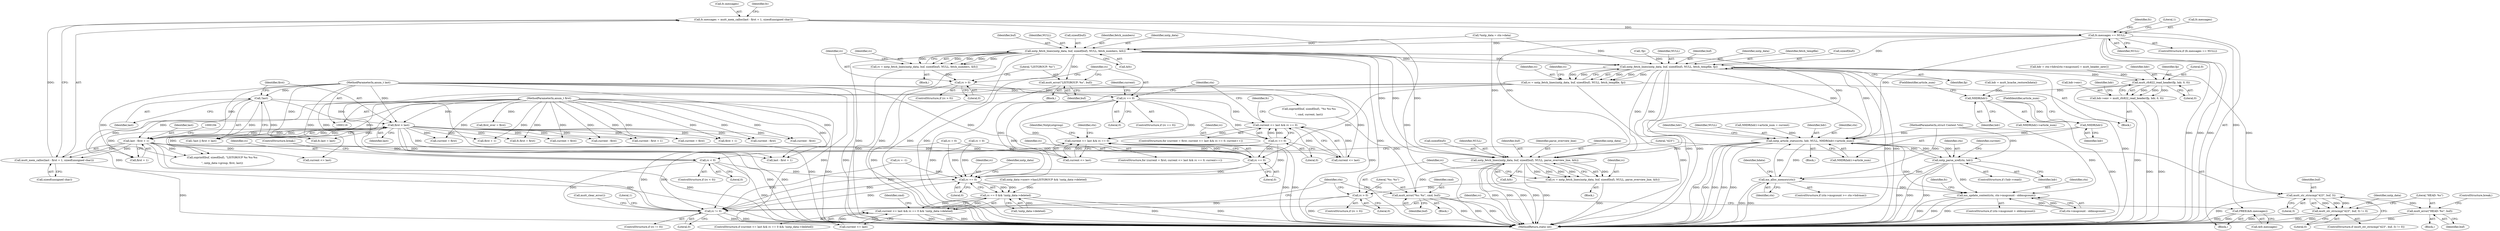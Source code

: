 digraph "0_neomutt_9e927affe3a021175f354af5fa01d22657c20585@API" {
"1000183" [label="(Call,fc.messages = mutt_mem_calloc(last - first + 1, sizeof(unsigned char)))"];
"1000187" [label="(Call,mutt_mem_calloc(last - first + 1, sizeof(unsigned char)))"];
"1000188" [label="(Call,last - first + 1)"];
"1000120" [label="(MethodParameterIn,anum_t last)"];
"1000156" [label="(Call,!last)"];
"1000158" [label="(Call,first > last)"];
"1000119" [label="(MethodParameterIn,anum_t first)"];
"1000196" [label="(Call,fc.messages == NULL)"];
"1000258" [label="(Call,nntp_fetch_lines(nntp_data, buf, sizeof(buf), NULL, fetch_numbers, &fc))"];
"1000256" [label="(Call,rc = nntp_fetch_lines(nntp_data, buf, sizeof(buf), NULL, fetch_numbers, &fc))"];
"1000268" [label="(Call,rc > 0)"];
"1000276" [label="(Call,rc == 0)"];
"1000284" [label="(Call,current <= last && rc == 0)"];
"1000383" [label="(Call,current <= last && rc == 0)"];
"1000288" [label="(Call,rc == 0)"];
"1000387" [label="(Call,rc == 0)"];
"1000749" [label="(Call,rc == 0)"];
"1000748" [label="(Call,rc == 0 && !nntp_data->deleted)"];
"1000744" [label="(Call,current <= last && rc == 0 && !nntp_data->deleted)"];
"1000815" [label="(Call,rc != 0)"];
"1000272" [label="(Call,mutt_error(\"LISTGROUP: %s\", buf))"];
"1000567" [label="(Call,nntp_fetch_lines(nntp_data, buf, sizeof(buf), NULL, fetch_tempfile, fp))"];
"1000565" [label="(Call,rc = nntp_fetch_lines(nntp_data, buf, sizeof(buf), NULL, fetch_tempfile, fp))"];
"1000582" [label="(Call,rc < 0)"];
"1000588" [label="(Call,mutt_str_strncmp(\"423\", buf, 3))"];
"1000587" [label="(Call,mutt_str_strncmp(\"423\", buf, 3) != 0)"];
"1000594" [label="(Call,mutt_error(\"HEAD: %s\", buf))"];
"1000637" [label="(Call,mutt_rfc822_read_header(fp, hdr, 0, 0))"];
"1000633" [label="(Call,hdr->env = mutt_rfc822_read_header(fp, hdr, 0, 0))"];
"1000685" [label="(Call,NHDR(hdr))"];
"1000703" [label="(Call,NHDR(hdr))"];
"1000698" [label="(Call,nntp_article_status(ctx, hdr, NULL, NHDR(hdr)->article_num))"];
"1000434" [label="(Call,mx_alloc_memory(ctx))"];
"1000802" [label="(Call,mx_update_context(ctx, ctx->msgcount - oldmsgcount))"];
"1000711" [label="(Call,nntp_parse_xref(ctx, hdr))"];
"1000778" [label="(Call,nntp_fetch_lines(nntp_data, buf, sizeof(buf), NULL, parse_overview_line, &fc))"];
"1000776" [label="(Call,rc = nntp_fetch_lines(nntp_data, buf, sizeof(buf), NULL, parse_overview_line, &fc))"];
"1000788" [label="(Call,rc > 0)"];
"1000792" [label="(Call,mutt_error(\"%s: %s\", cmd, buf))"];
"1000809" [label="(Call,FREE(&fc.messages))"];
"1000618" [label="(Call,rc = 0)"];
"1000281" [label="(Call,current = first)"];
"1000222" [label="(Block,)"];
"1000549" [label="(Call,!fp)"];
"1000273" [label="(Literal,\"LISTGROUP: %s\")"];
"1000188" [label="(Call,last - first + 1)"];
"1000622" [label="(Call,hdr = ctx->hdrs[ctx->msgcount] = mutt_header_new())"];
"1000796" [label="(ControlStructure,if (ctx->msgcount > oldmsgcount))"];
"1000574" [label="(Identifier,fp)"];
"1000706" [label="(ControlStructure,if (!hdr->read))"];
"1000572" [label="(Identifier,NULL)"];
"1000709" [label="(Identifier,hdr)"];
"1000183" [label="(Call,fc.messages = mutt_mem_calloc(last - first + 1, sizeof(unsigned char)))"];
"1000803" [label="(Identifier,ctx)"];
"1000634" [label="(Call,hdr->env)"];
"1000285" [label="(Call,current <= last)"];
"1000792" [label="(Call,mutt_error(\"%s: %s\", cmd, buf))"];
"1000759" [label="(Identifier,cmd)"];
"1000426" [label="(ControlStructure,if (ctx->msgcount >= ctx->hdrmax))"];
"1000257" [label="(Identifier,rc)"];
"1000585" [label="(ControlStructure,break;)"];
"1000701" [label="(Identifier,NULL)"];
"1000119" [label="(MethodParameterIn,anum_t first)"];
"1000270" [label="(Literal,0)"];
"1000820" [label="(Literal,1)"];
"1000793" [label="(Literal,\"%s: %s\")"];
"1000712" [label="(Identifier,ctx)"];
"1000587" [label="(Call,mutt_str_strncmp(\"423\", buf, 3) != 0)"];
"1000684" [label="(Call,NHDR(hdr)->article_num)"];
"1000569" [label="(Identifier,buf)"];
"1000595" [label="(Literal,\"HEAD: %s\")"];
"1000809" [label="(Call,FREE(&fc.messages))"];
"1000290" [label="(Literal,0)"];
"1000271" [label="(Block,)"];
"1000256" [label="(Call,rc = nntp_fetch_lines(nntp_data, buf, sizeof(buf), NULL, fetch_numbers, &fc))"];
"1000435" [label="(Identifier,ctx)"];
"1000592" [label="(Literal,0)"];
"1000776" [label="(Call,rc = nntp_fetch_lines(nntp_data, buf, sizeof(buf), NULL, parse_overview_line, &fc))"];
"1000565" [label="(Call,rc = nntp_fetch_lines(nntp_data, buf, sizeof(buf), NULL, fetch_tempfile, fp))"];
"1000280" [label="(ControlStructure,for (current = first; current <= last && rc == 0; current++))"];
"1000785" [label="(Call,&fc)"];
"1000781" [label="(Call,sizeof(buf))"];
"1000697" [label="(Block,)"];
"1000568" [label="(Identifier,nntp_data)"];
"1000794" [label="(Identifier,cmd)"];
"1000355" [label="(Call,current - first)"];
"1000573" [label="(Identifier,fetch_tempfile)"];
"1000716" [label="(Identifier,current)"];
"1000374" [label="(Call,last - first + 1)"];
"1000743" [label="(ControlStructure,if (current <= last && rc == 0 && !nntp_data->deleted))"];
"1000698" [label="(Call,nntp_article_status(ctx, hdr, NULL, NHDR(hdr)->article_num))"];
"1000576" [label="(Identifier,rc)"];
"1000258" [label="(Call,nntp_fetch_lines(nntp_data, buf, sizeof(buf), NULL, fetch_numbers, &fc))"];
"1000582" [label="(Call,rc < 0)"];
"1000687" [label="(FieldIdentifier,article_num)"];
"1000282" [label="(Identifier,current)"];
"1000263" [label="(Identifier,NULL)"];
"1000269" [label="(Identifier,rc)"];
"1000597" [label="(ControlStructure,break;)"];
"1000590" [label="(Identifier,buf)"];
"1000388" [label="(Identifier,rc)"];
"1000637" [label="(Call,mutt_rfc822_read_header(fp, hdr, 0, 0))"];
"1000788" [label="(Call,rc > 0)"];
"1000777" [label="(Identifier,rc)"];
"1000817" [label="(Literal,0)"];
"1000783" [label="(Identifier,NULL)"];
"1000644" [label="(Identifier,hdr)"];
"1000200" [label="(Identifier,NULL)"];
"1000566" [label="(Identifier,rc)"];
"1000790" [label="(Literal,0)"];
"1000744" [label="(Call,current <= last && rc == 0 && !nntp_data->deleted)"];
"1000791" [label="(Block,)"];
"1000380" [label="(Call,current = first)"];
"1000384" [label="(Call,current <= last)"];
"1000289" [label="(Identifier,rc)"];
"1000387" [label="(Call,rc == 0)"];
"1000117" [label="(MethodParameterIn,struct Context *ctx)"];
"1000274" [label="(Identifier,buf)"];
"1000768" [label="(Call,snprintf(buf, sizeof(buf), \"%s %u-%u\r\n\", cmd, current, last))"];
"1000276" [label="(Call,rc == 0)"];
"1000754" [label="(Identifier,nntp_data)"];
"1000683" [label="(Call,NHDR(hdr)->article_num = current)"];
"1000778" [label="(Call,nntp_fetch_lines(nntp_data, buf, sizeof(buf), NULL, parse_overview_line, &fc))"];
"1000748" [label="(Call,rc == 0 && !nntp_data->deleted)"];
"1000570" [label="(Call,sizeof(buf))"];
"1000812" [label="(Identifier,fc)"];
"1000267" [label="(ControlStructure,if (rc > 0))"];
"1000711" [label="(Call,nntp_parse_xref(ctx, hdr))"];
"1000554" [label="(Call,rc = -1)"];
"1000342" [label="(Call,current = first)"];
"1000288" [label="(Call,rc == 0)"];
"1000437" [label="(Identifier,hdata)"];
"1000147" [label="(Call,first_over = first)"];
"1000543" [label="(Block,)"];
"1000284" [label="(Call,current <= last && rc == 0)"];
"1000789" [label="(Identifier,rc)"];
"1000168" [label="(Call,fc.first = first)"];
"1000583" [label="(Identifier,rc)"];
"1000704" [label="(Identifier,hdr)"];
"1000190" [label="(Call,first + 1)"];
"1000804" [label="(Call,ctx->msgcount - oldmsgcount)"];
"1000584" [label="(Literal,0)"];
"1000815" [label="(Call,rc != 0)"];
"1000639" [label="(Identifier,hdr)"];
"1000158" [label="(Call,first > last)"];
"1000588" [label="(Call,mutt_str_strncmp(\"423\", buf, 3))"];
"1000750" [label="(Identifier,rc)"];
"1000795" [label="(Identifier,buf)"];
"1000193" [label="(Call,sizeof(unsigned char))"];
"1000821" [label="(Call,mutt_clear_error())"];
"1000780" [label="(Identifier,buf)"];
"1000816" [label="(Identifier,rc)"];
"1000705" [label="(FieldIdentifier,article_num)"];
"1000124" [label="(Call,*nntp_data = ctx->data)"];
"1000641" [label="(Literal,0)"];
"1000272" [label="(Call,mutt_error(\"LISTGROUP: %s\", buf))"];
"1000261" [label="(Call,sizeof(buf))"];
"1000379" [label="(ControlStructure,for (current = first; current <= last && rc == 0; current++))"];
"1000633" [label="(Call,hdr->env = mutt_rfc822_read_header(fp, hdr, 0, 0))"];
"1000702" [label="(Call,NHDR(hdr)->article_num)"];
"1000206" [label="(Identifier,fc)"];
"1000700" [label="(Identifier,hdr)"];
"1000581" [label="(ControlStructure,if (rc < 0))"];
"1000299" [label="(Call,current - first)"];
"1000591" [label="(Literal,3)"];
"1000745" [label="(Call,current <= last)"];
"1000586" [label="(ControlStructure,if (mutt_str_strncmp(\"423\", buf, 3) != 0))"];
"1000596" [label="(Identifier,buf)"];
"1000203" [label="(Literal,1)"];
"1000264" [label="(Identifier,fetch_numbers)"];
"1000278" [label="(Literal,0)"];
"1000120" [label="(MethodParameterIn,anum_t last)"];
"1000396" [label="(Identifier,ctx)"];
"1000460" [label="(Call,hdr = mutt_hcache_restore(hdata))"];
"1000122" [label="(Block,)"];
"1000703" [label="(Call,NHDR(hdr))"];
"1000268" [label="(Call,rc > 0)"];
"1000265" [label="(Call,&fc)"];
"1000799" [label="(Identifier,ctx)"];
"1000713" [label="(Identifier,hdr)"];
"1000197" [label="(Call,fc.messages)"];
"1000383" [label="(Call,current <= last && rc == 0)"];
"1000784" [label="(Identifier,parse_overview_line)"];
"1000733" [label="(Identifier,NntpListgroup)"];
"1000157" [label="(Identifier,last)"];
"1000638" [label="(Identifier,fp)"];
"1000136" [label="(Call,rc = 0)"];
"1000802" [label="(Call,mx_update_context(ctx, ctx->msgcount - oldmsgcount))"];
"1000155" [label="(Call,!last || first > last)"];
"1000187" [label="(Call,mutt_mem_calloc(last - first + 1, sizeof(unsigned char)))"];
"1000212" [label="(Call,nntp_data->nserv->hasLISTGROUP && !nntp_data->deleted)"];
"1000422" [label="(Call,current - first)"];
"1000159" [label="(Identifier,first)"];
"1000640" [label="(Literal,0)"];
"1000184" [label="(Call,fc.messages)"];
"1000345" [label="(Call,current <= last)"];
"1000434" [label="(Call,mx_alloc_memory(ctx))"];
"1000589" [label="(Literal,\"423\")"];
"1000403" [label="(Call,current - first + 1)"];
"1000685" [label="(Call,NHDR(hdr))"];
"1000237" [label="(Call,snprintf(buf, sizeof(buf), \"LISTGROUP %s %u-%u\r\n\", nntp_data->group, first, last))"];
"1000196" [label="(Call,fc.messages == NULL)"];
"1000567" [label="(Call,nntp_fetch_lines(nntp_data, buf, sizeof(buf), NULL, fetch_tempfile, fp))"];
"1000787" [label="(ControlStructure,if (rc > 0))"];
"1000189" [label="(Identifier,last)"];
"1000686" [label="(Identifier,hdr)"];
"1000752" [label="(Call,!nntp_data->deleted)"];
"1000600" [label="(Identifier,nntp_data)"];
"1000594" [label="(Call,mutt_error(\"HEAD: %s\", buf))"];
"1000195" [label="(ControlStructure,if (fc.messages == NULL))"];
"1000405" [label="(Call,first + 1)"];
"1000275" [label="(ControlStructure,if (rc == 0))"];
"1000749" [label="(Call,rc == 0)"];
"1000751" [label="(Literal,0)"];
"1000779" [label="(Identifier,nntp_data)"];
"1000814" [label="(ControlStructure,if (rc != 0))"];
"1000173" [label="(Call,fc.last = last)"];
"1000259" [label="(Identifier,nntp_data)"];
"1000362" [label="(Identifier,ctx)"];
"1000756" [label="(Block,)"];
"1000699" [label="(Identifier,ctx)"];
"1000156" [label="(Call,!last)"];
"1000593" [label="(Block,)"];
"1000198" [label="(Identifier,fc)"];
"1000297" [label="(Identifier,fc)"];
"1000810" [label="(Call,&fc.messages)"];
"1000824" [label="(MethodReturn,static int)"];
"1000160" [label="(Identifier,last)"];
"1000260" [label="(Identifier,buf)"];
"1000389" [label="(Literal,0)"];
"1000376" [label="(Call,first + 1)"];
"1000277" [label="(Identifier,rc)"];
"1000183" -> "1000122"  [label="AST: "];
"1000183" -> "1000187"  [label="CFG: "];
"1000184" -> "1000183"  [label="AST: "];
"1000187" -> "1000183"  [label="AST: "];
"1000198" -> "1000183"  [label="CFG: "];
"1000183" -> "1000824"  [label="DDG: "];
"1000187" -> "1000183"  [label="DDG: "];
"1000183" -> "1000196"  [label="DDG: "];
"1000187" -> "1000193"  [label="CFG: "];
"1000188" -> "1000187"  [label="AST: "];
"1000193" -> "1000187"  [label="AST: "];
"1000187" -> "1000824"  [label="DDG: "];
"1000188" -> "1000187"  [label="DDG: "];
"1000188" -> "1000187"  [label="DDG: "];
"1000188" -> "1000190"  [label="CFG: "];
"1000189" -> "1000188"  [label="AST: "];
"1000190" -> "1000188"  [label="AST: "];
"1000194" -> "1000188"  [label="CFG: "];
"1000188" -> "1000824"  [label="DDG: "];
"1000188" -> "1000824"  [label="DDG: "];
"1000120" -> "1000188"  [label="DDG: "];
"1000156" -> "1000188"  [label="DDG: "];
"1000158" -> "1000188"  [label="DDG: "];
"1000158" -> "1000188"  [label="DDG: "];
"1000119" -> "1000188"  [label="DDG: "];
"1000188" -> "1000237"  [label="DDG: "];
"1000188" -> "1000285"  [label="DDG: "];
"1000188" -> "1000345"  [label="DDG: "];
"1000188" -> "1000374"  [label="DDG: "];
"1000188" -> "1000384"  [label="DDG: "];
"1000120" -> "1000116"  [label="AST: "];
"1000120" -> "1000824"  [label="DDG: "];
"1000120" -> "1000156"  [label="DDG: "];
"1000120" -> "1000158"  [label="DDG: "];
"1000120" -> "1000173"  [label="DDG: "];
"1000120" -> "1000237"  [label="DDG: "];
"1000120" -> "1000285"  [label="DDG: "];
"1000120" -> "1000345"  [label="DDG: "];
"1000120" -> "1000374"  [label="DDG: "];
"1000120" -> "1000384"  [label="DDG: "];
"1000120" -> "1000745"  [label="DDG: "];
"1000120" -> "1000768"  [label="DDG: "];
"1000156" -> "1000155"  [label="AST: "];
"1000156" -> "1000157"  [label="CFG: "];
"1000157" -> "1000156"  [label="AST: "];
"1000159" -> "1000156"  [label="CFG: "];
"1000155" -> "1000156"  [label="CFG: "];
"1000156" -> "1000824"  [label="DDG: "];
"1000156" -> "1000155"  [label="DDG: "];
"1000156" -> "1000158"  [label="DDG: "];
"1000156" -> "1000173"  [label="DDG: "];
"1000158" -> "1000155"  [label="AST: "];
"1000158" -> "1000160"  [label="CFG: "];
"1000159" -> "1000158"  [label="AST: "];
"1000160" -> "1000158"  [label="AST: "];
"1000155" -> "1000158"  [label="CFG: "];
"1000158" -> "1000824"  [label="DDG: "];
"1000158" -> "1000824"  [label="DDG: "];
"1000158" -> "1000155"  [label="DDG: "];
"1000158" -> "1000155"  [label="DDG: "];
"1000119" -> "1000158"  [label="DDG: "];
"1000158" -> "1000168"  [label="DDG: "];
"1000158" -> "1000173"  [label="DDG: "];
"1000158" -> "1000190"  [label="DDG: "];
"1000158" -> "1000237"  [label="DDG: "];
"1000158" -> "1000281"  [label="DDG: "];
"1000158" -> "1000299"  [label="DDG: "];
"1000158" -> "1000342"  [label="DDG: "];
"1000158" -> "1000355"  [label="DDG: "];
"1000158" -> "1000374"  [label="DDG: "];
"1000158" -> "1000376"  [label="DDG: "];
"1000158" -> "1000380"  [label="DDG: "];
"1000158" -> "1000403"  [label="DDG: "];
"1000158" -> "1000405"  [label="DDG: "];
"1000158" -> "1000422"  [label="DDG: "];
"1000119" -> "1000116"  [label="AST: "];
"1000119" -> "1000824"  [label="DDG: "];
"1000119" -> "1000147"  [label="DDG: "];
"1000119" -> "1000168"  [label="DDG: "];
"1000119" -> "1000190"  [label="DDG: "];
"1000119" -> "1000237"  [label="DDG: "];
"1000119" -> "1000281"  [label="DDG: "];
"1000119" -> "1000299"  [label="DDG: "];
"1000119" -> "1000342"  [label="DDG: "];
"1000119" -> "1000355"  [label="DDG: "];
"1000119" -> "1000374"  [label="DDG: "];
"1000119" -> "1000376"  [label="DDG: "];
"1000119" -> "1000380"  [label="DDG: "];
"1000119" -> "1000403"  [label="DDG: "];
"1000119" -> "1000405"  [label="DDG: "];
"1000119" -> "1000422"  [label="DDG: "];
"1000196" -> "1000195"  [label="AST: "];
"1000196" -> "1000200"  [label="CFG: "];
"1000197" -> "1000196"  [label="AST: "];
"1000200" -> "1000196"  [label="AST: "];
"1000203" -> "1000196"  [label="CFG: "];
"1000206" -> "1000196"  [label="CFG: "];
"1000196" -> "1000824"  [label="DDG: "];
"1000196" -> "1000824"  [label="DDG: "];
"1000196" -> "1000824"  [label="DDG: "];
"1000196" -> "1000258"  [label="DDG: "];
"1000196" -> "1000567"  [label="DDG: "];
"1000196" -> "1000698"  [label="DDG: "];
"1000196" -> "1000778"  [label="DDG: "];
"1000196" -> "1000809"  [label="DDG: "];
"1000258" -> "1000256"  [label="AST: "];
"1000258" -> "1000265"  [label="CFG: "];
"1000259" -> "1000258"  [label="AST: "];
"1000260" -> "1000258"  [label="AST: "];
"1000261" -> "1000258"  [label="AST: "];
"1000263" -> "1000258"  [label="AST: "];
"1000264" -> "1000258"  [label="AST: "];
"1000265" -> "1000258"  [label="AST: "];
"1000256" -> "1000258"  [label="CFG: "];
"1000258" -> "1000824"  [label="DDG: "];
"1000258" -> "1000824"  [label="DDG: "];
"1000258" -> "1000824"  [label="DDG: "];
"1000258" -> "1000824"  [label="DDG: "];
"1000258" -> "1000824"  [label="DDG: "];
"1000258" -> "1000256"  [label="DDG: "];
"1000258" -> "1000256"  [label="DDG: "];
"1000258" -> "1000256"  [label="DDG: "];
"1000258" -> "1000256"  [label="DDG: "];
"1000258" -> "1000256"  [label="DDG: "];
"1000124" -> "1000258"  [label="DDG: "];
"1000258" -> "1000272"  [label="DDG: "];
"1000258" -> "1000567"  [label="DDG: "];
"1000258" -> "1000567"  [label="DDG: "];
"1000258" -> "1000698"  [label="DDG: "];
"1000258" -> "1000778"  [label="DDG: "];
"1000258" -> "1000778"  [label="DDG: "];
"1000258" -> "1000778"  [label="DDG: "];
"1000256" -> "1000222"  [label="AST: "];
"1000257" -> "1000256"  [label="AST: "];
"1000269" -> "1000256"  [label="CFG: "];
"1000256" -> "1000824"  [label="DDG: "];
"1000256" -> "1000268"  [label="DDG: "];
"1000268" -> "1000267"  [label="AST: "];
"1000268" -> "1000270"  [label="CFG: "];
"1000269" -> "1000268"  [label="AST: "];
"1000270" -> "1000268"  [label="AST: "];
"1000273" -> "1000268"  [label="CFG: "];
"1000277" -> "1000268"  [label="CFG: "];
"1000268" -> "1000824"  [label="DDG: "];
"1000268" -> "1000276"  [label="DDG: "];
"1000276" -> "1000275"  [label="AST: "];
"1000276" -> "1000278"  [label="CFG: "];
"1000277" -> "1000276"  [label="AST: "];
"1000278" -> "1000276"  [label="AST: "];
"1000282" -> "1000276"  [label="CFG: "];
"1000362" -> "1000276"  [label="CFG: "];
"1000276" -> "1000284"  [label="DDG: "];
"1000276" -> "1000288"  [label="DDG: "];
"1000276" -> "1000383"  [label="DDG: "];
"1000276" -> "1000387"  [label="DDG: "];
"1000276" -> "1000749"  [label="DDG: "];
"1000276" -> "1000815"  [label="DDG: "];
"1000284" -> "1000280"  [label="AST: "];
"1000284" -> "1000285"  [label="CFG: "];
"1000284" -> "1000288"  [label="CFG: "];
"1000285" -> "1000284"  [label="AST: "];
"1000288" -> "1000284"  [label="AST: "];
"1000297" -> "1000284"  [label="CFG: "];
"1000362" -> "1000284"  [label="CFG: "];
"1000285" -> "1000284"  [label="DDG: "];
"1000285" -> "1000284"  [label="DDG: "];
"1000288" -> "1000284"  [label="DDG: "];
"1000288" -> "1000284"  [label="DDG: "];
"1000284" -> "1000383"  [label="DDG: "];
"1000383" -> "1000379"  [label="AST: "];
"1000383" -> "1000384"  [label="CFG: "];
"1000383" -> "1000387"  [label="CFG: "];
"1000384" -> "1000383"  [label="AST: "];
"1000387" -> "1000383"  [label="AST: "];
"1000396" -> "1000383"  [label="CFG: "];
"1000733" -> "1000383"  [label="CFG: "];
"1000383" -> "1000824"  [label="DDG: "];
"1000383" -> "1000824"  [label="DDG: "];
"1000384" -> "1000383"  [label="DDG: "];
"1000384" -> "1000383"  [label="DDG: "];
"1000387" -> "1000383"  [label="DDG: "];
"1000387" -> "1000383"  [label="DDG: "];
"1000288" -> "1000290"  [label="CFG: "];
"1000289" -> "1000288"  [label="AST: "];
"1000290" -> "1000288"  [label="AST: "];
"1000288" -> "1000387"  [label="DDG: "];
"1000288" -> "1000749"  [label="DDG: "];
"1000288" -> "1000815"  [label="DDG: "];
"1000387" -> "1000389"  [label="CFG: "];
"1000388" -> "1000387"  [label="AST: "];
"1000389" -> "1000387"  [label="AST: "];
"1000565" -> "1000387"  [label="DDG: "];
"1000618" -> "1000387"  [label="DDG: "];
"1000136" -> "1000387"  [label="DDG: "];
"1000387" -> "1000749"  [label="DDG: "];
"1000387" -> "1000815"  [label="DDG: "];
"1000749" -> "1000748"  [label="AST: "];
"1000749" -> "1000751"  [label="CFG: "];
"1000750" -> "1000749"  [label="AST: "];
"1000751" -> "1000749"  [label="AST: "];
"1000754" -> "1000749"  [label="CFG: "];
"1000748" -> "1000749"  [label="CFG: "];
"1000749" -> "1000748"  [label="DDG: "];
"1000749" -> "1000748"  [label="DDG: "];
"1000582" -> "1000749"  [label="DDG: "];
"1000565" -> "1000749"  [label="DDG: "];
"1000618" -> "1000749"  [label="DDG: "];
"1000136" -> "1000749"  [label="DDG: "];
"1000554" -> "1000749"  [label="DDG: "];
"1000749" -> "1000815"  [label="DDG: "];
"1000748" -> "1000744"  [label="AST: "];
"1000748" -> "1000752"  [label="CFG: "];
"1000752" -> "1000748"  [label="AST: "];
"1000744" -> "1000748"  [label="CFG: "];
"1000748" -> "1000824"  [label="DDG: "];
"1000748" -> "1000824"  [label="DDG: "];
"1000748" -> "1000744"  [label="DDG: "];
"1000748" -> "1000744"  [label="DDG: "];
"1000752" -> "1000748"  [label="DDG: "];
"1000212" -> "1000748"  [label="DDG: "];
"1000744" -> "1000743"  [label="AST: "];
"1000744" -> "1000745"  [label="CFG: "];
"1000745" -> "1000744"  [label="AST: "];
"1000759" -> "1000744"  [label="CFG: "];
"1000799" -> "1000744"  [label="CFG: "];
"1000744" -> "1000824"  [label="DDG: "];
"1000744" -> "1000824"  [label="DDG: "];
"1000744" -> "1000824"  [label="DDG: "];
"1000745" -> "1000744"  [label="DDG: "];
"1000745" -> "1000744"  [label="DDG: "];
"1000815" -> "1000814"  [label="AST: "];
"1000815" -> "1000817"  [label="CFG: "];
"1000816" -> "1000815"  [label="AST: "];
"1000817" -> "1000815"  [label="AST: "];
"1000820" -> "1000815"  [label="CFG: "];
"1000821" -> "1000815"  [label="CFG: "];
"1000815" -> "1000824"  [label="DDG: "];
"1000815" -> "1000824"  [label="DDG: "];
"1000788" -> "1000815"  [label="DDG: "];
"1000582" -> "1000815"  [label="DDG: "];
"1000565" -> "1000815"  [label="DDG: "];
"1000618" -> "1000815"  [label="DDG: "];
"1000136" -> "1000815"  [label="DDG: "];
"1000554" -> "1000815"  [label="DDG: "];
"1000272" -> "1000271"  [label="AST: "];
"1000272" -> "1000274"  [label="CFG: "];
"1000273" -> "1000272"  [label="AST: "];
"1000274" -> "1000272"  [label="AST: "];
"1000277" -> "1000272"  [label="CFG: "];
"1000272" -> "1000824"  [label="DDG: "];
"1000272" -> "1000824"  [label="DDG: "];
"1000567" -> "1000565"  [label="AST: "];
"1000567" -> "1000574"  [label="CFG: "];
"1000568" -> "1000567"  [label="AST: "];
"1000569" -> "1000567"  [label="AST: "];
"1000570" -> "1000567"  [label="AST: "];
"1000572" -> "1000567"  [label="AST: "];
"1000573" -> "1000567"  [label="AST: "];
"1000574" -> "1000567"  [label="AST: "];
"1000565" -> "1000567"  [label="CFG: "];
"1000567" -> "1000824"  [label="DDG: "];
"1000567" -> "1000824"  [label="DDG: "];
"1000567" -> "1000824"  [label="DDG: "];
"1000567" -> "1000824"  [label="DDG: "];
"1000567" -> "1000824"  [label="DDG: "];
"1000567" -> "1000565"  [label="DDG: "];
"1000567" -> "1000565"  [label="DDG: "];
"1000567" -> "1000565"  [label="DDG: "];
"1000567" -> "1000565"  [label="DDG: "];
"1000567" -> "1000565"  [label="DDG: "];
"1000124" -> "1000567"  [label="DDG: "];
"1000698" -> "1000567"  [label="DDG: "];
"1000549" -> "1000567"  [label="DDG: "];
"1000567" -> "1000588"  [label="DDG: "];
"1000567" -> "1000637"  [label="DDG: "];
"1000567" -> "1000698"  [label="DDG: "];
"1000567" -> "1000778"  [label="DDG: "];
"1000567" -> "1000778"  [label="DDG: "];
"1000565" -> "1000543"  [label="AST: "];
"1000566" -> "1000565"  [label="AST: "];
"1000576" -> "1000565"  [label="CFG: "];
"1000565" -> "1000824"  [label="DDG: "];
"1000565" -> "1000582"  [label="DDG: "];
"1000582" -> "1000581"  [label="AST: "];
"1000582" -> "1000584"  [label="CFG: "];
"1000583" -> "1000582"  [label="AST: "];
"1000584" -> "1000582"  [label="AST: "];
"1000585" -> "1000582"  [label="CFG: "];
"1000589" -> "1000582"  [label="CFG: "];
"1000582" -> "1000824"  [label="DDG: "];
"1000588" -> "1000587"  [label="AST: "];
"1000588" -> "1000591"  [label="CFG: "];
"1000589" -> "1000588"  [label="AST: "];
"1000590" -> "1000588"  [label="AST: "];
"1000591" -> "1000588"  [label="AST: "];
"1000592" -> "1000588"  [label="CFG: "];
"1000588" -> "1000824"  [label="DDG: "];
"1000588" -> "1000587"  [label="DDG: "];
"1000588" -> "1000587"  [label="DDG: "];
"1000588" -> "1000587"  [label="DDG: "];
"1000588" -> "1000594"  [label="DDG: "];
"1000587" -> "1000586"  [label="AST: "];
"1000587" -> "1000592"  [label="CFG: "];
"1000592" -> "1000587"  [label="AST: "];
"1000595" -> "1000587"  [label="CFG: "];
"1000600" -> "1000587"  [label="CFG: "];
"1000587" -> "1000824"  [label="DDG: "];
"1000587" -> "1000824"  [label="DDG: "];
"1000594" -> "1000593"  [label="AST: "];
"1000594" -> "1000596"  [label="CFG: "];
"1000595" -> "1000594"  [label="AST: "];
"1000596" -> "1000594"  [label="AST: "];
"1000597" -> "1000594"  [label="CFG: "];
"1000594" -> "1000824"  [label="DDG: "];
"1000594" -> "1000824"  [label="DDG: "];
"1000637" -> "1000633"  [label="AST: "];
"1000637" -> "1000641"  [label="CFG: "];
"1000638" -> "1000637"  [label="AST: "];
"1000639" -> "1000637"  [label="AST: "];
"1000640" -> "1000637"  [label="AST: "];
"1000641" -> "1000637"  [label="AST: "];
"1000633" -> "1000637"  [label="CFG: "];
"1000637" -> "1000824"  [label="DDG: "];
"1000637" -> "1000633"  [label="DDG: "];
"1000637" -> "1000633"  [label="DDG: "];
"1000637" -> "1000633"  [label="DDG: "];
"1000622" -> "1000637"  [label="DDG: "];
"1000637" -> "1000685"  [label="DDG: "];
"1000633" -> "1000543"  [label="AST: "];
"1000634" -> "1000633"  [label="AST: "];
"1000644" -> "1000633"  [label="CFG: "];
"1000633" -> "1000824"  [label="DDG: "];
"1000633" -> "1000824"  [label="DDG: "];
"1000685" -> "1000684"  [label="AST: "];
"1000685" -> "1000686"  [label="CFG: "];
"1000686" -> "1000685"  [label="AST: "];
"1000687" -> "1000685"  [label="CFG: "];
"1000685" -> "1000824"  [label="DDG: "];
"1000460" -> "1000685"  [label="DDG: "];
"1000685" -> "1000703"  [label="DDG: "];
"1000703" -> "1000702"  [label="AST: "];
"1000703" -> "1000704"  [label="CFG: "];
"1000704" -> "1000703"  [label="AST: "];
"1000705" -> "1000703"  [label="CFG: "];
"1000703" -> "1000698"  [label="DDG: "];
"1000698" -> "1000697"  [label="AST: "];
"1000698" -> "1000702"  [label="CFG: "];
"1000699" -> "1000698"  [label="AST: "];
"1000700" -> "1000698"  [label="AST: "];
"1000701" -> "1000698"  [label="AST: "];
"1000702" -> "1000698"  [label="AST: "];
"1000709" -> "1000698"  [label="CFG: "];
"1000698" -> "1000824"  [label="DDG: "];
"1000698" -> "1000824"  [label="DDG: "];
"1000698" -> "1000824"  [label="DDG: "];
"1000698" -> "1000824"  [label="DDG: "];
"1000698" -> "1000824"  [label="DDG: "];
"1000698" -> "1000434"  [label="DDG: "];
"1000711" -> "1000698"  [label="DDG: "];
"1000434" -> "1000698"  [label="DDG: "];
"1000117" -> "1000698"  [label="DDG: "];
"1000683" -> "1000698"  [label="DDG: "];
"1000698" -> "1000711"  [label="DDG: "];
"1000698" -> "1000711"  [label="DDG: "];
"1000698" -> "1000778"  [label="DDG: "];
"1000698" -> "1000802"  [label="DDG: "];
"1000434" -> "1000426"  [label="AST: "];
"1000434" -> "1000435"  [label="CFG: "];
"1000435" -> "1000434"  [label="AST: "];
"1000437" -> "1000434"  [label="CFG: "];
"1000434" -> "1000824"  [label="DDG: "];
"1000434" -> "1000824"  [label="DDG: "];
"1000711" -> "1000434"  [label="DDG: "];
"1000117" -> "1000434"  [label="DDG: "];
"1000434" -> "1000802"  [label="DDG: "];
"1000802" -> "1000796"  [label="AST: "];
"1000802" -> "1000804"  [label="CFG: "];
"1000803" -> "1000802"  [label="AST: "];
"1000804" -> "1000802"  [label="AST: "];
"1000812" -> "1000802"  [label="CFG: "];
"1000802" -> "1000824"  [label="DDG: "];
"1000802" -> "1000824"  [label="DDG: "];
"1000802" -> "1000824"  [label="DDG: "];
"1000711" -> "1000802"  [label="DDG: "];
"1000117" -> "1000802"  [label="DDG: "];
"1000804" -> "1000802"  [label="DDG: "];
"1000804" -> "1000802"  [label="DDG: "];
"1000711" -> "1000706"  [label="AST: "];
"1000711" -> "1000713"  [label="CFG: "];
"1000712" -> "1000711"  [label="AST: "];
"1000713" -> "1000711"  [label="AST: "];
"1000716" -> "1000711"  [label="CFG: "];
"1000711" -> "1000824"  [label="DDG: "];
"1000711" -> "1000824"  [label="DDG: "];
"1000711" -> "1000824"  [label="DDG: "];
"1000117" -> "1000711"  [label="DDG: "];
"1000778" -> "1000776"  [label="AST: "];
"1000778" -> "1000785"  [label="CFG: "];
"1000779" -> "1000778"  [label="AST: "];
"1000780" -> "1000778"  [label="AST: "];
"1000781" -> "1000778"  [label="AST: "];
"1000783" -> "1000778"  [label="AST: "];
"1000784" -> "1000778"  [label="AST: "];
"1000785" -> "1000778"  [label="AST: "];
"1000776" -> "1000778"  [label="CFG: "];
"1000778" -> "1000824"  [label="DDG: "];
"1000778" -> "1000824"  [label="DDG: "];
"1000778" -> "1000824"  [label="DDG: "];
"1000778" -> "1000824"  [label="DDG: "];
"1000778" -> "1000824"  [label="DDG: "];
"1000778" -> "1000776"  [label="DDG: "];
"1000778" -> "1000776"  [label="DDG: "];
"1000778" -> "1000776"  [label="DDG: "];
"1000778" -> "1000776"  [label="DDG: "];
"1000778" -> "1000776"  [label="DDG: "];
"1000124" -> "1000778"  [label="DDG: "];
"1000778" -> "1000792"  [label="DDG: "];
"1000776" -> "1000756"  [label="AST: "];
"1000777" -> "1000776"  [label="AST: "];
"1000789" -> "1000776"  [label="CFG: "];
"1000776" -> "1000824"  [label="DDG: "];
"1000776" -> "1000788"  [label="DDG: "];
"1000788" -> "1000787"  [label="AST: "];
"1000788" -> "1000790"  [label="CFG: "];
"1000789" -> "1000788"  [label="AST: "];
"1000790" -> "1000788"  [label="AST: "];
"1000793" -> "1000788"  [label="CFG: "];
"1000799" -> "1000788"  [label="CFG: "];
"1000788" -> "1000824"  [label="DDG: "];
"1000792" -> "1000791"  [label="AST: "];
"1000792" -> "1000795"  [label="CFG: "];
"1000793" -> "1000792"  [label="AST: "];
"1000794" -> "1000792"  [label="AST: "];
"1000795" -> "1000792"  [label="AST: "];
"1000799" -> "1000792"  [label="CFG: "];
"1000792" -> "1000824"  [label="DDG: "];
"1000792" -> "1000824"  [label="DDG: "];
"1000792" -> "1000824"  [label="DDG: "];
"1000768" -> "1000792"  [label="DDG: "];
"1000809" -> "1000122"  [label="AST: "];
"1000809" -> "1000810"  [label="CFG: "];
"1000810" -> "1000809"  [label="AST: "];
"1000816" -> "1000809"  [label="CFG: "];
"1000809" -> "1000824"  [label="DDG: "];
"1000809" -> "1000824"  [label="DDG: "];
}
